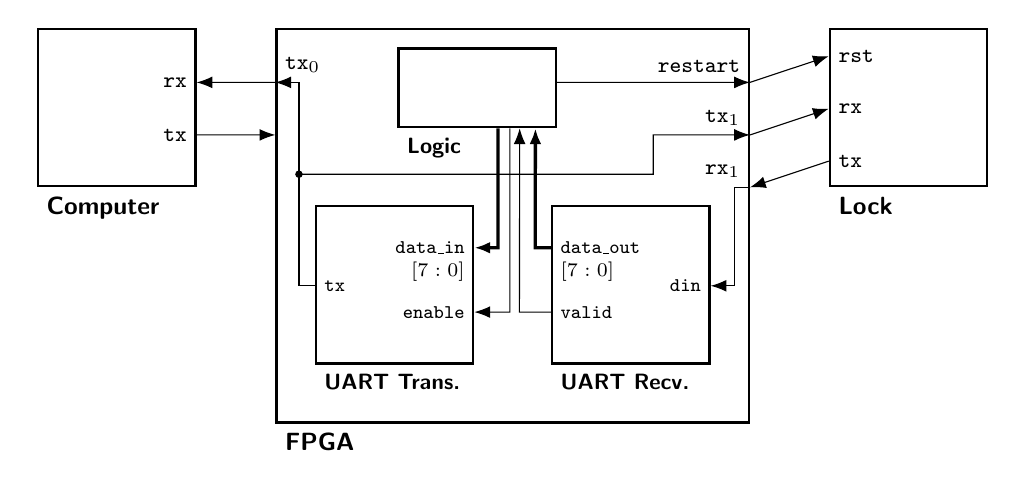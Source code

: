 \usetikzlibrary{arrows.meta}
\begin{tikzpicture}
	\tikzstyle{comp} = [
		rectangle, draw=black, thick
	]
	\tikzstyle{component} = [
		comp, minimum width=6cm, minimum height=5cm
	]
\tikzstyle{component_small} = [
		comp, minimum width=2cm, minimum height=2cm
	]
	\tikzstyle{caption} = [
		below right
	]
	\tikzstyle{conn} = [
		-{Latex[length=2mm]}
	]
	
	% FPGA
	\node (FPGA) [component] at (0,0) {}
		% Caption
		node [caption] at (FPGA.south west) { \small{\textsf{\textbf{FPGA}}} }
		% In/-outputs links
		coordinate [yshift=3cm+0.666cm, label={ above right : \footnotesize{} }] (FPGA_rx0)                           at (FPGA.south west) % unten
		coordinate [yshift=3cm+1.333cm, label={ above right : \footnotesize{$\texttt{tx}_0$} }] (FPGA_tx0) at (FPGA.south west) % oben
		% In/outputs  rechts
		coordinate [yshift=3cm,                    label={ above left : \footnotesize{$\texttt{rx}_1$} }]      (FPGA_rx1)        at (FPGA.south east)  % unten
		coordinate [yshift=3cm+0.666cm, label={ above left : \footnotesize{$\texttt{tx}_1$} }]      (FPGA_tx1)        at (FPGA.south east) % mitte
		coordinate [yshift=3cm+1.333cm, label={ above left : \footnotesize{$\texttt{restart}$} }] (FPGA_restart) at (FPGA.south east) % oben
	;

	% Logic
	\node (Logic) at (FPGA.north) [comp, minimum height=1cm, minimum width=2cm, below, shift={(-0.45, -0.25)}] {}
		node [caption] at (Logic.south west) { \textsf{\footnotesize{\textbf{Logic}}} }
		% Output rechts
		coordinate [yshift=0.583cm] (Logic_out0) at (Logic.south east)
		% Input unten
		coordinate [xshift=-0.275cm] (Logic_in0) at (Logic.south east)
		coordinate [xshift=-0.475cm] (Logic_in1) at (Logic.south east)
		coordinate [xshift=-0.75cm] (Logic_out1) at (Logic.south east)
		coordinate [xshift=-0.6cm] (Logic_out2) at (Logic.south east)
	;

	% Receiver
	\node (Receiver) at (FPGA.south east) [component_small, above left, shift={(-0.5, 0.75)}] {}
		% Caption
		node [caption] at (Receiver.south west) { \textsf{\footnotesize{\textbf{UART Recv.}}} }
		% Input rechts
		coordinate [yshift=1cm, label={ left : \scriptsize{\texttt{din}} }] (Receiver_din) at (Receiver.south east)
		% Outpus rechts
		coordinate [yshift=0.666cm,                 label={ right : \scriptsize{\texttt{valid}} }]           (Receiver_valid)           at (Receiver.south west) % unten
		coordinate [yshift=1.333cm+0.15cm, label={ right : \scriptsize{\texttt{data\_out}} }] (Receiver_data_out)    at (Receiver.south west) % oben
		coordinate [yshift=1.333cm-0.15cm,  label={ right : \scriptsize{$[7:0]$} }]                     (Receiver_data_out2) at (Receiver.south west) % mitte
	;

	% Transmitter
	\node (Transmitter) at (FPGA.south west) [component_small, above right, shift={(0.5, 0.75)}] {}
		node [caption] at (Transmitter.south west) { \textsf{\footnotesize{\textbf{UART Trans.}}} }
		% Output links
		coordinate [yshift=1cm, label={ right: \scriptsize{\textsf{\texttt{tx}}} }] (Transmitter_tx) at (Transmitter.south west) % unten
		% Inputs links
		coordinate [yshift=0.666cm,                 label={ left : \scriptsize{\texttt{enable}} }]           (Transmitter_enable)           at (Transmitter.south east) % unten
		coordinate [yshift=1.333cm+0.15cm, label={ left : \scriptsize{\texttt{data\_in}} }] (Transmitter_data_in)    at (Transmitter.south east) % oben
		coordinate [yshift=1.333cm-0.15cm,  label={ left : \scriptsize{$[7:0]$} }]                     (Transmitter_data_in2) at (Transmitter.south east) % mitte
	;

	% Computer
	\node (Computer) [component_small, below left, xshift=-1cm] at (FPGA.north west) {}
		% Caption
		node [caption] at (Computer.south west) { \small{\textsf{\textbf{Computer}}} }
		% In/outputs rechts
		coordinate [yshift=0.666cm, label={ left:\footnotesize{\texttt{tx}} }] (Computer_tx) at (Computer.south east) % unten
		coordinate [yshift=1.333cm, label={ left:\footnotesize{\texttt{rx}} }] (Computer_rx) at (Computer.south east) % oben
	;

	% Lock
	\node (Lock) [component_small, below right, xshift=1cm] at (FPGA.north east) {}
		% Caption
		node [caption] at (Lock.south west) { \small{\textsf{\textbf{Lock}}} }
		% In/outputs rechts
		coordinate [yshift=0.333cm, label={ right:\footnotesize{\texttt{tx}} }]   (Lock_tx)   at (Lock.south west) % unten
		coordinate [yshift=0.999cm, label={ right:\footnotesize{\texttt{rx}} }]   (Lock_rx)   at (Lock.south west) % mitte
		coordinate [yshift=1.666cm, label={ right:\footnotesize{\texttt{rst}} }] (Lock_rst) at (Lock.south west) % oben

	;

	% Computer -> FPGA
	\draw[conn] (Computer_tx) -- (FPGA_rx0);
	\draw[conn] (FPGA_tx1) -- (Lock_rx);
	\draw[conn] (FPGA_restart) -- (Lock_rst);
	
	% FPGA -> Computer
	\draw[conn]  (Lock_tx) -- (FPGA_rx1) ;
	\draw[conn]  (FPGA_tx0) -- (Computer_rx);
	
	% FPGA internal
	\coordinate[xshift=-0.2cm] (h1) at (Transmitter_tx);
	\coordinate[xshift=0.3cm] (h2) at (FPGA_tx0);
 	\draw[conn]  (Transmitter_tx) -- (h1) -- (h2) -- (FPGA_tx0);
	\coordinate[shift=({4.8cm, -1.166cm})] (ha) at  (FPGA_tx0) ;
	\coordinate[yshift=0.5cm] (hb) at  (ha) ;
	\draw[conn] (FPGA_tx0) +(0.3, -1.166) -- (ha) -- (hb) -- (FPGA_tx1);
 	\draw[fill=black] (FPGA_tx0) +(0.3,-1.166) circle (0.4mm);

	\coordinate[xshift=-0.2cm] (h3) at (FPGA_rx1);
	\coordinate[xshift=0.3cm] (h4) at (Receiver_din);
	\draw[conn] (FPGA_rx1) -- (h3) -- (h4) -- (Receiver_din);

	\draw[conn] (Logic_out0) -- (FPGA_restart);

	\coordinate[xshift=-0.2cm] (h5) at (Receiver_data_out);
	\draw[conn, very thick] (Receiver_data_out) -- (h5) -- (Logic_in0);

	\coordinate[xshift=-0.4cm] (h6) at (Receiver_valid);
	\draw[conn] (Receiver_valid) -- (h6) -- (Logic_in1);

	\coordinate[xshift=0.45cm] (h8) at (Transmitter_enable);
	\draw[conn] (Logic_out2) -- (h8) -- (Transmitter_enable);

	\coordinate[xshift=0.3cm] (h7) at (Transmitter_data_in);
	\draw[conn, very thick] (Logic_out1) -- (h7) -- (Transmitter_data_in);
\end{tikzpicture}